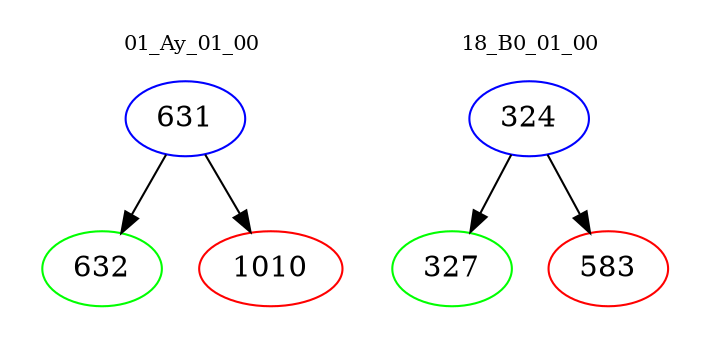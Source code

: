 digraph{
subgraph cluster_0 {
color = white
label = "01_Ay_01_00";
fontsize=10;
T0_631 [label="631", color="blue"]
T0_631 -> T0_632 [color="black"]
T0_632 [label="632", color="green"]
T0_631 -> T0_1010 [color="black"]
T0_1010 [label="1010", color="red"]
}
subgraph cluster_1 {
color = white
label = "18_B0_01_00";
fontsize=10;
T1_324 [label="324", color="blue"]
T1_324 -> T1_327 [color="black"]
T1_327 [label="327", color="green"]
T1_324 -> T1_583 [color="black"]
T1_583 [label="583", color="red"]
}
}
